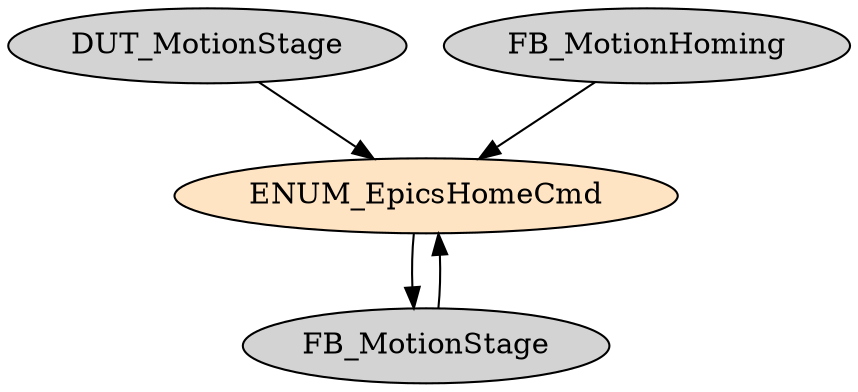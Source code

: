 digraph ENUM_EpicsHomeCmd {
     node [style=filled]
    ENUM_EpicsHomeCmd [fillcolor = bisque];
    DUT_MotionStage -> ENUM_EpicsHomeCmd;
    ENUM_EpicsHomeCmd -> FB_MotionStage;
    FB_MotionHoming -> ENUM_EpicsHomeCmd;
    FB_MotionStage -> ENUM_EpicsHomeCmd;
}
